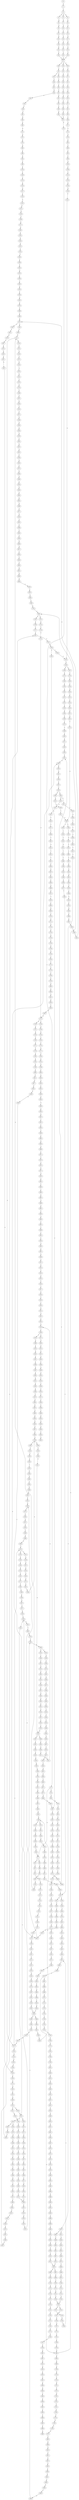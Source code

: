 strict digraph  {
	S0 -> S1 [ label = T ];
	S1 -> S2 [ label = C ];
	S2 -> S3 [ label = A ];
	S2 -> S4 [ label = G ];
	S2 -> S5 [ label = C ];
	S3 -> S6 [ label = A ];
	S4 -> S7 [ label = A ];
	S5 -> S8 [ label = A ];
	S6 -> S9 [ label = G ];
	S7 -> S10 [ label = G ];
	S8 -> S11 [ label = G ];
	S9 -> S12 [ label = C ];
	S10 -> S13 [ label = C ];
	S11 -> S14 [ label = C ];
	S12 -> S15 [ label = G ];
	S13 -> S16 [ label = G ];
	S14 -> S17 [ label = G ];
	S15 -> S18 [ label = A ];
	S16 -> S19 [ label = A ];
	S17 -> S20 [ label = A ];
	S18 -> S21 [ label = G ];
	S19 -> S22 [ label = G ];
	S20 -> S23 [ label = G ];
	S21 -> S24 [ label = T ];
	S22 -> S25 [ label = T ];
	S23 -> S26 [ label = T ];
	S24 -> S27 [ label = C ];
	S25 -> S27 [ label = C ];
	S26 -> S27 [ label = C ];
	S27 -> S28 [ label = C ];
	S27 -> S29 [ label = G ];
	S27 -> S30 [ label = T ];
	S28 -> S31 [ label = C ];
	S29 -> S32 [ label = A ];
	S30 -> S33 [ label = C ];
	S31 -> S34 [ label = T ];
	S31 -> S35 [ label = G ];
	S32 -> S36 [ label = A ];
	S33 -> S37 [ label = G ];
	S34 -> S38 [ label = C ];
	S35 -> S39 [ label = C ];
	S36 -> S40 [ label = C ];
	S37 -> S41 [ label = T ];
	S38 -> S42 [ label = C ];
	S39 -> S43 [ label = C ];
	S40 -> S44 [ label = C ];
	S41 -> S45 [ label = C ];
	S42 -> S46 [ label = G ];
	S43 -> S47 [ label = T ];
	S44 -> S48 [ label = T ];
	S45 -> S49 [ label = T ];
	S46 -> S50 [ label = G ];
	S47 -> S51 [ label = G ];
	S48 -> S52 [ label = G ];
	S49 -> S53 [ label = G ];
	S50 -> S54 [ label = T ];
	S51 -> S55 [ label = T ];
	S52 -> S56 [ label = T ];
	S53 -> S57 [ label = T ];
	S54 -> S58 [ label = C ];
	S55 -> S59 [ label = C ];
	S56 -> S60 [ label = C ];
	S57 -> S61 [ label = T ];
	S58 -> S62 [ label = T ];
	S59 -> S63 [ label = G ];
	S60 -> S64 [ label = G ];
	S61 -> S65 [ label = C ];
	S62 -> S66 [ label = G ];
	S63 -> S67 [ label = C ];
	S64 -> S67 [ label = C ];
	S65 -> S68 [ label = C ];
	S66 -> S69 [ label = G ];
	S67 -> S70 [ label = G ];
	S68 -> S71 [ label = G ];
	S69 -> S72 [ label = A ];
	S70 -> S73 [ label = C ];
	S71 -> S74 [ label = T ];
	S72 -> S75 [ label = G ];
	S73 -> S76 [ label = G ];
	S73 -> S77 [ label = A ];
	S74 -> S78 [ label = G ];
	S75 -> S79 [ label = G ];
	S76 -> S80 [ label = A ];
	S77 -> S81 [ label = G ];
	S77 -> S82 [ label = A ];
	S78 -> S83 [ label = G ];
	S79 -> S84 [ label = G ];
	S80 -> S85 [ label = G ];
	S81 -> S86 [ label = C ];
	S82 -> S87 [ label = C ];
	S83 -> S88 [ label = C ];
	S84 -> S89 [ label = T ];
	S85 -> S90 [ label = C ];
	S86 -> S91 [ label = C ];
	S87 -> S92 [ label = C ];
	S88 -> S93 [ label = C ];
	S89 -> S94 [ label = G ];
	S90 -> S95 [ label = A ];
	S91 -> S96 [ label = G ];
	S92 -> S97 [ label = C ];
	S93 -> S98 [ label = C ];
	S94 -> S99 [ label = T ];
	S95 -> S100 [ label = G ];
	S96 -> S101 [ label = G ];
	S97 -> S102 [ label = G ];
	S98 -> S103 [ label = G ];
	S99 -> S104 [ label = T ];
	S100 -> S105 [ label = T ];
	S101 -> S106 [ label = T ];
	S102 -> S107 [ label = T ];
	S103 -> S108 [ label = T ];
	S104 -> S109 [ label = C ];
	S105 -> S110 [ label = G ];
	S106 -> S111 [ label = G ];
	S107 -> S112 [ label = A ];
	S108 -> S113 [ label = C ];
	S109 -> S114 [ label = C ];
	S110 -> S115 [ label = C ];
	S111 -> S116 [ label = A ];
	S111 -> S117 [ label = G ];
	S112 -> S118 [ label = C ];
	S113 -> S119 [ label = C ];
	S114 -> S120 [ label = A ];
	S115 -> S121 [ label = A ];
	S116 -> S122 [ label = C ];
	S117 -> S123 [ label = T ];
	S117 -> S124 [ label = A ];
	S118 -> S125 [ label = A ];
	S119 -> S126 [ label = A ];
	S120 -> S127 [ label = G ];
	S121 -> S128 [ label = A ];
	S122 -> S129 [ label = G ];
	S123 -> S130 [ label = G ];
	S123 -> S131 [ label = T ];
	S124 -> S132 [ label = A ];
	S125 -> S133 [ label = G ];
	S126 -> S134 [ label = G ];
	S127 -> S135 [ label = C ];
	S128 -> S136 [ label = C ];
	S129 -> S137 [ label = T ];
	S130 -> S138 [ label = G ];
	S131 -> S139 [ label = A ];
	S132 -> S140 [ label = G ];
	S133 -> S141 [ label = C ];
	S134 -> S142 [ label = T ];
	S135 -> S143 [ label = A ];
	S136 -> S144 [ label = A ];
	S137 -> S145 [ label = G ];
	S138 -> S146 [ label = A ];
	S139 -> S147 [ label = G ];
	S140 -> S148 [ label = A ];
	S141 -> S149 [ label = A ];
	S142 -> S150 [ label = A ];
	S143 -> S151 [ label = G ];
	S144 -> S152 [ label = G ];
	S145 -> S153 [ label = G ];
	S146 -> S154 [ label = A ];
	S147 -> S155 [ label = A ];
	S148 -> S156 [ label = A ];
	S149 -> S157 [ label = G ];
	S150 -> S158 [ label = G ];
	S151 -> S159 [ label = A ];
	S152 -> S160 [ label = C ];
	S153 -> S161 [ label = G ];
	S154 -> S162 [ label = C ];
	S155 -> S163 [ label = A ];
	S156 -> S164 [ label = C ];
	S157 -> S165 [ label = G ];
	S158 -> S166 [ label = G ];
	S158 -> S167 [ label = C ];
	S159 -> S168 [ label = T ];
	S160 -> S169 [ label = T ];
	S161 -> S170 [ label = T ];
	S162 -> S171 [ label = C ];
	S163 -> S172 [ label = G ];
	S164 -> S173 [ label = G ];
	S165 -> S174 [ label = T ];
	S166 -> S175 [ label = G ];
	S167 -> S176 [ label = T ];
	S168 -> S177 [ label = A ];
	S169 -> S178 [ label = A ];
	S170 -> S179 [ label = A ];
	S171 -> S180 [ label = T ];
	S172 -> S181 [ label = G ];
	S173 -> S182 [ label = G ];
	S174 -> S183 [ label = G ];
	S175 -> S184 [ label = T ];
	S176 -> S185 [ label = C ];
	S177 -> S186 [ label = A ];
	S178 -> S187 [ label = C ];
	S179 -> S188 [ label = C ];
	S180 -> S189 [ label = C ];
	S181 -> S190 [ label = G ];
	S182 -> S191 [ label = C ];
	S183 -> S192 [ label = C ];
	S184 -> S193 [ label = C ];
	S185 -> S194 [ label = C ];
	S186 -> S195 [ label = A ];
	S187 -> S196 [ label = G ];
	S188 -> S197 [ label = T ];
	S189 -> S198 [ label = G ];
	S190 -> S199 [ label = G ];
	S191 -> S200 [ label = A ];
	S192 -> S201 [ label = A ];
	S193 -> S202 [ label = A ];
	S194 -> S203 [ label = A ];
	S195 -> S204 [ label = A ];
	S196 -> S205 [ label = A ];
	S197 -> S206 [ label = A ];
	S198 -> S207 [ label = G ];
	S199 -> S208 [ label = T ];
	S199 -> S209 [ label = G ];
	S200 -> S210 [ label = C ];
	S201 -> S211 [ label = C ];
	S202 -> S212 [ label = C ];
	S203 -> S213 [ label = C ];
	S204 -> S214 [ label = A ];
	S205 -> S215 [ label = G ];
	S206 -> S216 [ label = T ];
	S207 -> S217 [ label = C ];
	S208 -> S218 [ label = C ];
	S209 -> S219 [ label = T ];
	S210 -> S220 [ label = C ];
	S210 -> S221 [ label = T ];
	S211 -> S222 [ label = G ];
	S212 -> S223 [ label = T ];
	S213 -> S224 [ label = C ];
	S214 -> S225 [ label = C ];
	S215 -> S226 [ label = A ];
	S216 -> S227 [ label = T ];
	S217 -> S228 [ label = A ];
	S218 -> S229 [ label = T ];
	S219 -> S230 [ label = C ];
	S220 -> S231 [ label = G ];
	S221 -> S232 [ label = G ];
	S222 -> S233 [ label = C ];
	S223 -> S234 [ label = C ];
	S224 -> S235 [ label = G ];
	S225 -> S236 [ label = T ];
	S226 -> S237 [ label = A ];
	S227 -> S238 [ label = G ];
	S228 -> S239 [ label = C ];
	S229 -> S240 [ label = C ];
	S230 -> S241 [ label = C ];
	S231 -> S242 [ label = A ];
	S231 -> S243 [ label = G ];
	S232 -> S244 [ label = G ];
	S233 -> S245 [ label = G ];
	S234 -> S246 [ label = G ];
	S235 -> S247 [ label = G ];
	S236 -> S248 [ label = T ];
	S237 -> S249 [ label = C ];
	S238 -> S250 [ label = G ];
	S239 -> S251 [ label = G ];
	S239 -> S252 [ label = C ];
	S240 -> S253 [ label = T ];
	S241 -> S254 [ label = G ];
	S242 -> S255 [ label = G ];
	S242 -> S256 [ label = A ];
	S243 -> S257 [ label = G ];
	S244 -> S258 [ label = G ];
	S245 -> S259 [ label = G ];
	S246 -> S260 [ label = C ];
	S247 -> S261 [ label = A ];
	S248 -> S262 [ label = T ];
	S249 -> S263 [ label = T ];
	S250 -> S264 [ label = A ];
	S251 -> S265 [ label = C ];
	S252 -> S231 [ label = G ];
	S253 -> S266 [ label = C ];
	S254 -> S267 [ label = C ];
	S254 -> S268 [ label = T ];
	S255 -> S269 [ label = T ];
	S256 -> S270 [ label = T ];
	S257 -> S271 [ label = A ];
	S258 -> S272 [ label = A ];
	S259 -> S273 [ label = T ];
	S260 -> S274 [ label = T ];
	S261 -> S275 [ label = C ];
	S262 -> S276 [ label = G ];
	S263 -> S277 [ label = G ];
	S264 -> S278 [ label = A ];
	S265 -> S279 [ label = G ];
	S266 -> S280 [ label = G ];
	S267 -> S281 [ label = C ];
	S268 -> S282 [ label = C ];
	S269 -> S283 [ label = C ];
	S270 -> S284 [ label = G ];
	S271 -> S285 [ label = A ];
	S272 -> S286 [ label = A ];
	S273 -> S287 [ label = G ];
	S274 -> S288 [ label = T ];
	S275 -> S289 [ label = G ];
	S276 -> S290 [ label = C ];
	S277 -> S291 [ label = G ];
	S278 -> S292 [ label = C ];
	S279 -> S293 [ label = C ];
	S280 -> S294 [ label = T ];
	S281 -> S295 [ label = G ];
	S282 -> S296 [ label = G ];
	S283 -> S297 [ label = C ];
	S284 -> S298 [ label = T ];
	S285 -> S299 [ label = T ];
	S286 -> S300 [ label = C ];
	S287 -> S301 [ label = C ];
	S288 -> S302 [ label = C ];
	S289 -> S303 [ label = C ];
	S289 -> S304 [ label = T ];
	S290 -> S305 [ label = C ];
	S291 -> S306 [ label = C ];
	S292 -> S307 [ label = G ];
	S293 -> S308 [ label = G ];
	S294 -> S309 [ label = G ];
	S295 -> S310 [ label = G ];
	S296 -> S311 [ label = G ];
	S297 -> S312 [ label = A ];
	S298 -> S313 [ label = A ];
	S299 -> S314 [ label = T ];
	S300 -> S315 [ label = T ];
	S301 -> S316 [ label = C ];
	S302 -> S317 [ label = A ];
	S303 -> S318 [ label = C ];
	S304 -> S319 [ label = C ];
	S305 -> S320 [ label = G ];
	S306 -> S321 [ label = G ];
	S307 -> S322 [ label = G ];
	S308 -> S323 [ label = C ];
	S308 -> S324 [ label = G ];
	S309 -> S325 [ label = G ];
	S310 -> S326 [ label = A ];
	S311 -> S327 [ label = A ];
	S312 -> S328 [ label = G ];
	S313 -> S329 [ label = G ];
	S314 -> S330 [ label = G ];
	S315 -> S331 [ label = G ];
	S316 -> S332 [ label = G ];
	S317 -> S333 [ label = T ];
	S318 -> S334 [ label = C ];
	S319 -> S335 [ label = G ];
	S320 -> S336 [ label = T ];
	S321 -> S337 [ label = C ];
	S322 -> S338 [ label = T ];
	S323 -> S339 [ label = G ];
	S324 -> S340 [ label = C ];
	S325 -> S341 [ label = T ];
	S326 -> S342 [ label = A ];
	S327 -> S343 [ label = A ];
	S328 -> S344 [ label = T ];
	S328 -> S345 [ label = C ];
	S329 -> S346 [ label = T ];
	S330 -> S347 [ label = A ];
	S331 -> S348 [ label = G ];
	S332 -> S349 [ label = C ];
	S333 -> S350 [ label = C ];
	S334 -> S351 [ label = A ];
	S335 -> S352 [ label = T ];
	S336 -> S353 [ label = A ];
	S337 -> S354 [ label = A ];
	S338 -> S355 [ label = A ];
	S339 -> S356 [ label = T ];
	S340 -> S357 [ label = T ];
	S341 -> S358 [ label = A ];
	S342 -> S359 [ label = C ];
	S343 -> S360 [ label = C ];
	S344 -> S150 [ label = A ];
	S345 -> S361 [ label = T ];
	S346 -> S362 [ label = T ];
	S347 -> S363 [ label = A ];
	S348 -> S364 [ label = A ];
	S349 -> S365 [ label = C ];
	S349 -> S366 [ label = A ];
	S350 -> S367 [ label = C ];
	S351 -> S368 [ label = T ];
	S352 -> S369 [ label = G ];
	S353 -> S370 [ label = G ];
	S354 -> S371 [ label = G ];
	S355 -> S372 [ label = C ];
	S356 -> S373 [ label = C ];
	S357 -> S374 [ label = G ];
	S358 -> S375 [ label = C ];
	S359 -> S376 [ label = T ];
	S360 -> S377 [ label = A ];
	S360 -> S378 [ label = T ];
	S361 -> S379 [ label = T ];
	S362 -> S380 [ label = T ];
	S363 -> S381 [ label = C ];
	S364 -> S382 [ label = C ];
	S365 -> S383 [ label = G ];
	S366 -> S384 [ label = A ];
	S367 -> S385 [ label = A ];
	S368 -> S386 [ label = C ];
	S369 -> S387 [ label = A ];
	S370 -> S388 [ label = C ];
	S371 -> S389 [ label = C ];
	S372 -> S390 [ label = G ];
	S373 -> S391 [ label = G ];
	S374 -> S392 [ label = G ];
	S375 -> S393 [ label = C ];
	S376 -> S394 [ label = G ];
	S377 -> S395 [ label = G ];
	S378 -> S396 [ label = A ];
	S379 -> S397 [ label = C ];
	S380 -> S398 [ label = C ];
	S381 -> S399 [ label = C ];
	S382 -> S400 [ label = C ];
	S383 -> S401 [ label = G ];
	S384 -> S402 [ label = C ];
	S385 -> S403 [ label = G ];
	S386 -> S404 [ label = G ];
	S387 -> S405 [ label = C ];
	S388 -> S406 [ label = C ];
	S389 -> S407 [ label = G ];
	S390 -> S408 [ label = A ];
	S391 -> S409 [ label = A ];
	S392 -> S410 [ label = A ];
	S393 -> S411 [ label = G ];
	S394 -> S412 [ label = C ];
	S395 -> S413 [ label = G ];
	S396 -> S414 [ label = C ];
	S397 -> S415 [ label = A ];
	S398 -> S416 [ label = A ];
	S399 -> S417 [ label = C ];
	S400 -> S418 [ label = C ];
	S401 -> S419 [ label = T ];
	S402 -> S420 [ label = C ];
	S403 -> S421 [ label = A ];
	S404 -> S422 [ label = T ];
	S405 -> S423 [ label = C ];
	S406 -> S424 [ label = G ];
	S407 -> S425 [ label = G ];
	S408 -> S426 [ label = A ];
	S409 -> S427 [ label = C ];
	S410 -> S428 [ label = A ];
	S411 -> S429 [ label = G ];
	S412 -> S430 [ label = A ];
	S413 -> S431 [ label = A ];
	S414 -> S432 [ label = A ];
	S415 -> S433 [ label = C ];
	S416 -> S434 [ label = C ];
	S417 -> S435 [ label = G ];
	S418 -> S436 [ label = G ];
	S419 -> S437 [ label = G ];
	S420 -> S438 [ label = A ];
	S421 -> S439 [ label = A ];
	S422 -> S440 [ label = C ];
	S423 -> S441 [ label = G ];
	S424 -> S442 [ label = G ];
	S424 -> S443 [ label = C ];
	S425 -> S444 [ label = G ];
	S426 -> S445 [ label = G ];
	S427 -> S446 [ label = G ];
	S428 -> S447 [ label = T ];
	S429 -> S448 [ label = T ];
	S430 -> S449 [ label = A ];
	S431 -> S450 [ label = A ];
	S432 -> S451 [ label = A ];
	S433 -> S452 [ label = G ];
	S434 -> S453 [ label = T ];
	S435 -> S454 [ label = T ];
	S436 -> S455 [ label = T ];
	S437 -> S117 [ label = G ];
	S438 -> S456 [ label = G ];
	S439 -> S457 [ label = C ];
	S440 -> S458 [ label = C ];
	S441 -> S459 [ label = G ];
	S442 -> S460 [ label = T ];
	S443 -> S461 [ label = T ];
	S444 -> S462 [ label = T ];
	S445 -> S463 [ label = A ];
	S446 -> S464 [ label = C ];
	S447 -> S465 [ label = G ];
	S448 -> S466 [ label = G ];
	S449 -> S467 [ label = C ];
	S450 -> S468 [ label = T ];
	S451 -> S469 [ label = C ];
	S452 -> S470 [ label = C ];
	S453 -> S471 [ label = C ];
	S454 -> S472 [ label = C ];
	S455 -> S473 [ label = C ];
	S456 -> S474 [ label = A ];
	S456 -> S475 [ label = T ];
	S457 -> S476 [ label = C ];
	S458 -> S477 [ label = T ];
	S459 -> S478 [ label = T ];
	S460 -> S111 [ label = G ];
	S461 -> S479 [ label = G ];
	S462 -> S480 [ label = G ];
	S463 -> S481 [ label = A ];
	S464 -> S482 [ label = G ];
	S465 -> S483 [ label = G ];
	S466 -> S484 [ label = G ];
	S467 -> S485 [ label = C ];
	S468 -> S486 [ label = A ];
	S469 -> S487 [ label = G ];
	S470 -> S488 [ label = C ];
	S471 -> S489 [ label = C ];
	S472 -> S490 [ label = T ];
	S473 -> S490 [ label = T ];
	S474 -> S491 [ label = A ];
	S475 -> S492 [ label = C ];
	S476 -> S493 [ label = A ];
	S476 -> S494 [ label = G ];
	S477 -> S495 [ label = C ];
	S478 -> S496 [ label = C ];
	S479 -> S497 [ label = G ];
	S480 -> S498 [ label = C ];
	S481 -> S499 [ label = G ];
	S482 -> S500 [ label = C ];
	S483 -> S501 [ label = G ];
	S484 -> S123 [ label = T ];
	S485 -> S502 [ label = A ];
	S486 -> S503 [ label = G ];
	S487 -> S504 [ label = A ];
	S488 -> S505 [ label = C ];
	S489 -> S506 [ label = T ];
	S490 -> S507 [ label = C ];
	S491 -> S508 [ label = C ];
	S492 -> S509 [ label = G ];
	S493 -> S510 [ label = G ];
	S493 -> S511 [ label = C ];
	S494 -> S512 [ label = G ];
	S495 -> S513 [ label = T ];
	S496 -> S514 [ label = G ];
	S497 -> S515 [ label = A ];
	S498 -> S516 [ label = C ];
	S499 -> S517 [ label = T ];
	S500 -> S518 [ label = C ];
	S501 -> S519 [ label = G ];
	S502 -> S456 [ label = G ];
	S503 -> S520 [ label = T ];
	S504 -> S521 [ label = A ];
	S505 -> S522 [ label = T ];
	S506 -> S523 [ label = T ];
	S507 -> S524 [ label = G ];
	S508 -> S525 [ label = A ];
	S509 -> S526 [ label = C ];
	S510 -> S527 [ label = A ];
	S511 -> S528 [ label = C ];
	S512 -> S529 [ label = A ];
	S513 -> S530 [ label = T ];
	S513 -> S531 [ label = G ];
	S514 -> S532 [ label = C ];
	S515 -> S533 [ label = A ];
	S516 -> S534 [ label = G ];
	S517 -> S535 [ label = G ];
	S518 -> S536 [ label = T ];
	S519 -> S537 [ label = T ];
	S520 -> S538 [ label = C ];
	S521 -> S539 [ label = A ];
	S522 -> S540 [ label = T ];
	S523 -> S541 [ label = T ];
	S524 -> S542 [ label = G ];
	S525 -> S543 [ label = G ];
	S526 -> S544 [ label = G ];
	S527 -> S545 [ label = C ];
	S528 -> S546 [ label = A ];
	S529 -> S547 [ label = C ];
	S530 -> S548 [ label = C ];
	S531 -> S549 [ label = T ];
	S532 -> S550 [ label = G ];
	S533 -> S551 [ label = G ];
	S534 -> S349 [ label = C ];
	S535 -> S552 [ label = T ];
	S536 -> S553 [ label = C ];
	S537 -> S554 [ label = C ];
	S538 -> S555 [ label = T ];
	S539 -> S556 [ label = A ];
	S540 -> S557 [ label = C ];
	S541 -> S558 [ label = C ];
	S542 -> S559 [ label = C ];
	S543 -> S560 [ label = C ];
	S544 -> S561 [ label = C ];
	S545 -> S562 [ label = T ];
	S546 -> S563 [ label = C ];
	S547 -> S289 [ label = G ];
	S548 -> S564 [ label = T ];
	S549 -> S565 [ label = C ];
	S550 -> S566 [ label = T ];
	S551 -> S567 [ label = A ];
	S552 -> S568 [ label = C ];
	S553 -> S569 [ label = G ];
	S554 -> S570 [ label = C ];
	S555 -> S571 [ label = C ];
	S556 -> S572 [ label = C ];
	S557 -> S573 [ label = A ];
	S558 -> S574 [ label = A ];
	S559 -> S575 [ label = A ];
	S560 -> S576 [ label = C ];
	S561 -> S77 [ label = A ];
	S562 -> S577 [ label = C ];
	S563 -> S578 [ label = C ];
	S564 -> S579 [ label = C ];
	S565 -> S580 [ label = G ];
	S566 -> S581 [ label = A ];
	S567 -> S156 [ label = A ];
	S568 -> S582 [ label = C ];
	S569 -> S583 [ label = G ];
	S570 -> S254 [ label = G ];
	S571 -> S584 [ label = T ];
	S572 -> S585 [ label = A ];
	S573 -> S586 [ label = T ];
	S574 -> S587 [ label = T ];
	S575 -> S239 [ label = C ];
	S576 -> S588 [ label = G ];
	S577 -> S589 [ label = C ];
	S578 -> S590 [ label = C ];
	S579 -> S591 [ label = G ];
	S580 -> S592 [ label = T ];
	S581 -> S593 [ label = G ];
	S582 -> S594 [ label = T ];
	S583 -> S595 [ label = G ];
	S584 -> S596 [ label = C ];
	S585 -> S597 [ label = G ];
	S586 -> S598 [ label = C ];
	S587 -> S599 [ label = C ];
	S588 -> S600 [ label = T ];
	S589 -> S601 [ label = C ];
	S590 -> S602 [ label = C ];
	S591 -> S603 [ label = G ];
	S592 -> S604 [ label = G ];
	S593 -> S605 [ label = C ];
	S594 -> S606 [ label = G ];
	S595 -> S607 [ label = C ];
	S596 -> S608 [ label = T ];
	S597 -> S609 [ label = A ];
	S598 -> S367 [ label = C ];
	S599 -> S610 [ label = C ];
	S600 -> S611 [ label = C ];
	S601 -> S612 [ label = A ];
	S602 -> S613 [ label = T ];
	S603 -> S614 [ label = A ];
	S604 -> S615 [ label = G ];
	S605 -> S616 [ label = C ];
	S606 -> S617 [ label = G ];
	S607 -> S618 [ label = T ];
	S608 -> S619 [ label = G ];
	S609 -> S620 [ label = A ];
	S610 -> S385 [ label = A ];
	S611 -> S621 [ label = C ];
	S612 -> S622 [ label = T ];
	S613 -> S623 [ label = T ];
	S614 -> S624 [ label = G ];
	S615 -> S625 [ label = T ];
	S616 -> S424 [ label = G ];
	S617 -> S626 [ label = C ];
	S618 -> S627 [ label = C ];
	S619 -> S628 [ label = A ];
	S620 -> S629 [ label = G ];
	S621 -> S630 [ label = T ];
	S622 -> S631 [ label = C ];
	S623 -> S632 [ label = C ];
	S624 -> S633 [ label = A ];
	S625 -> S358 [ label = A ];
	S626 -> S634 [ label = C ];
	S627 -> S635 [ label = A ];
	S628 -> S636 [ label = G ];
	S629 -> S637 [ label = G ];
	S630 -> S638 [ label = C ];
	S631 -> S639 [ label = T ];
	S632 -> S640 [ label = C ];
	S632 -> S641 [ label = G ];
	S633 -> S642 [ label = G ];
	S634 -> S643 [ label = T ];
	S635 -> S644 [ label = C ];
	S636 -> S645 [ label = T ];
	S637 -> S646 [ label = G ];
	S638 -> S513 [ label = T ];
	S639 -> S647 [ label = G ];
	S640 -> S648 [ label = T ];
	S641 -> S649 [ label = A ];
	S642 -> S650 [ label = G ];
	S643 -> S651 [ label = G ];
	S644 -> S652 [ label = G ];
	S645 -> S653 [ label = A ];
	S646 -> S199 [ label = G ];
	S647 -> S654 [ label = C ];
	S648 -> S655 [ label = G ];
	S649 -> S656 [ label = T ];
	S650 -> S657 [ label = T ];
	S651 -> S658 [ label = G ];
	S652 -> S659 [ label = T ];
	S654 -> S660 [ label = C ];
	S655 -> S661 [ label = T ];
	S656 -> S662 [ label = C ];
	S657 -> S663 [ label = C ];
	S658 -> S664 [ label = G ];
	S659 -> S665 [ label = C ];
	S660 -> S666 [ label = A ];
	S661 -> S667 [ label = C ];
	S662 -> S668 [ label = G ];
	S663 -> S669 [ label = C ];
	S664 -> S670 [ label = T ];
	S665 -> S671 [ label = C ];
	S666 -> S672 [ label = G ];
	S667 -> S673 [ label = C ];
	S668 -> S674 [ label = T ];
	S669 -> S675 [ label = C ];
	S670 -> S676 [ label = C ];
	S671 -> S677 [ label = A ];
	S672 -> S678 [ label = T ];
	S673 -> S679 [ label = T ];
	S674 -> S680 [ label = T ];
	S675 -> S681 [ label = A ];
	S675 -> S682 [ label = G ];
	S676 -> S683 [ label = C ];
	S677 -> S684 [ label = G ];
	S678 -> S685 [ label = C ];
	S679 -> S686 [ label = A ];
	S679 -> S687 [ label = T ];
	S680 -> S688 [ label = T ];
	S681 -> S689 [ label = G ];
	S682 -> S690 [ label = G ];
	S682 -> S691 [ label = A ];
	S683 -> S692 [ label = C ];
	S684 -> S693 [ label = C ];
	S685 -> S694 [ label = G ];
	S686 -> S695 [ label = C ];
	S687 -> S696 [ label = G ];
	S688 -> S697 [ label = G ];
	S689 -> S698 [ label = A ];
	S690 -> S699 [ label = A ];
	S691 -> S700 [ label = G ];
	S691 -> S701 [ label = A ];
	S692 -> S702 [ label = G ];
	S693 -> S361 [ label = T ];
	S694 -> S703 [ label = T ];
	S695 -> S704 [ label = T ];
	S696 -> S705 [ label = T ];
	S697 -> S706 [ label = T ];
	S698 -> S707 [ label = G ];
	S699 -> S708 [ label = G ];
	S700 -> S709 [ label = T ];
	S701 -> S710 [ label = G ];
	S702 -> S691 [ label = A ];
	S703 -> S711 [ label = A ];
	S704 -> S712 [ label = A ];
	S705 -> S713 [ label = A ];
	S706 -> S714 [ label = A ];
	S707 -> S715 [ label = C ];
	S708 -> S716 [ label = G ];
	S709 -> S717 [ label = C ];
	S710 -> S718 [ label = T ];
	S711 -> S719 [ label = A ];
	S712 -> S720 [ label = C ];
	S713 -> S721 [ label = G ];
	S714 -> S722 [ label = G ];
	S715 -> S723 [ label = C ];
	S716 -> S724 [ label = C ];
	S717 -> S297 [ label = C ];
	S718 -> S725 [ label = C ];
	S719 -> S726 [ label = G ];
	S720 -> S727 [ label = C ];
	S721 -> S728 [ label = G ];
	S722 -> S729 [ label = G ];
	S723 -> S730 [ label = A ];
	S724 -> S731 [ label = G ];
	S725 -> S732 [ label = G ];
	S726 -> S733 [ label = A ];
	S727 -> S734 [ label = A ];
	S728 -> S735 [ label = A ];
	S729 -> S735 [ label = A ];
	S730 -> S736 [ label = C ];
	S731 -> S737 [ label = T ];
	S732 -> S738 [ label = C ];
	S732 -> S739 [ label = A ];
	S733 -> S740 [ label = C ];
	S734 -> S741 [ label = G ];
	S735 -> S742 [ label = G ];
	S735 -> S743 [ label = A ];
	S736 -> S744 [ label = G ];
	S737 -> S745 [ label = G ];
	S738 -> S746 [ label = G ];
	S739 -> S747 [ label = G ];
	S740 -> S748 [ label = G ];
	S741 -> S749 [ label = G ];
	S742 -> S750 [ label = A ];
	S743 -> S751 [ label = A ];
	S744 -> S752 [ label = G ];
	S745 -> S753 [ label = G ];
	S746 -> S754 [ label = G ];
	S747 -> S755 [ label = G ];
	S748 -> S756 [ label = G ];
	S749 -> S757 [ label = A ];
	S750 -> S758 [ label = G ];
	S751 -> S759 [ label = G ];
	S752 -> S760 [ label = T ];
	S753 -> S761 [ label = T ];
	S754 -> S762 [ label = C ];
	S755 -> S763 [ label = T ];
	S756 -> S764 [ label = C ];
	S757 -> S765 [ label = G ];
	S758 -> S766 [ label = G ];
	S759 -> S767 [ label = G ];
	S760 -> S768 [ label = T ];
	S761 -> S769 [ label = A ];
	S762 -> S770 [ label = T ];
	S763 -> S771 [ label = A ];
	S764 -> S772 [ label = T ];
	S765 -> S773 [ label = A ];
	S766 -> S657 [ label = T ];
	S767 -> S774 [ label = T ];
	S768 -> S775 [ label = A ];
	S769 -> S776 [ label = T ];
	S770 -> S777 [ label = A ];
	S771 -> S778 [ label = T ];
	S772 -> S779 [ label = C ];
	S773 -> S780 [ label = G ];
	S774 -> S781 [ label = C ];
	S775 -> S782 [ label = C ];
	S776 -> S783 [ label = G ];
	S777 -> S784 [ label = T ];
	S778 -> S785 [ label = A ];
	S779 -> S786 [ label = T ];
	S780 -> S787 [ label = T ];
	S781 -> S788 [ label = C ];
	S782 -> S789 [ label = T ];
	S783 -> S790 [ label = A ];
	S784 -> S791 [ label = A ];
	S785 -> S792 [ label = A ];
	S786 -> S793 [ label = C ];
	S787 -> S794 [ label = C ];
	S788 -> S795 [ label = C ];
	S789 -> S796 [ label = G ];
	S790 -> S797 [ label = G ];
	S791 -> S798 [ label = G ];
	S792 -> S799 [ label = G ];
	S793 -> S800 [ label = G ];
	S794 -> S801 [ label = A ];
	S795 -> S682 [ label = G ];
	S796 -> S802 [ label = C ];
	S797 -> S803 [ label = C ];
	S798 -> S804 [ label = T ];
	S799 -> S805 [ label = T ];
	S800 -> S806 [ label = A ];
	S801 -> S807 [ label = G ];
	S802 -> S808 [ label = A ];
	S803 -> S809 [ label = G ];
	S804 -> S810 [ label = A ];
	S805 -> S811 [ label = C ];
	S806 -> S812 [ label = A ];
	S807 -> S813 [ label = G ];
	S808 -> S814 [ label = G ];
	S809 -> S815 [ label = G ];
	S810 -> S816 [ label = G ];
	S811 -> S817 [ label = G ];
	S812 -> S818 [ label = G ];
	S813 -> S819 [ label = A ];
	S814 -> S820 [ label = A ];
	S815 -> S821 [ label = T ];
	S816 -> S822 [ label = C ];
	S817 -> S823 [ label = T ];
	S818 -> S824 [ label = T ];
	S819 -> S825 [ label = C ];
	S820 -> S826 [ label = C ];
	S821 -> S827 [ label = C ];
	S822 -> S828 [ label = C ];
	S823 -> S829 [ label = G ];
	S824 -> S830 [ label = C ];
	S825 -> S831 [ label = C ];
	S826 -> S832 [ label = G ];
	S827 -> S833 [ label = G ];
	S828 -> S834 [ label = G ];
	S829 -> S835 [ label = G ];
	S830 -> S732 [ label = G ];
	S831 -> S836 [ label = A ];
	S832 -> S837 [ label = G ];
	S833 -> S838 [ label = C ];
	S834 -> S839 [ label = A ];
	S835 -> S625 [ label = T ];
	S836 -> S840 [ label = G ];
	S837 -> S841 [ label = A ];
	S838 -> S842 [ label = A ];
	S839 -> S843 [ label = A ];
	S840 -> S844 [ label = T ];
	S841 -> S845 [ label = C ];
	S842 -> S846 [ label = C ];
	S843 -> S847 [ label = A ];
	S844 -> S848 [ label = C ];
	S845 -> S849 [ label = A ];
	S846 -> S850 [ label = G ];
	S847 -> S851 [ label = C ];
	S848 -> S852 [ label = T ];
	S849 -> S853 [ label = C ];
	S850 -> S854 [ label = C ];
	S851 -> S855 [ label = C ];
	S852 -> S856 [ label = C ];
	S853 -> S857 [ label = A ];
	S854 -> S858 [ label = G ];
	S855 -> S859 [ label = C ];
	S856 -> S860 [ label = T ];
	S857 -> S861 [ label = C ];
	S858 -> S293 [ label = C ];
	S859 -> S862 [ label = C ];
	S860 -> S863 [ label = G ];
	S861 -> S864 [ label = C ];
	S862 -> S865 [ label = G ];
	S863 -> S866 [ label = T ];
	S864 -> S867 [ label = T ];
	S865 -> S868 [ label = A ];
	S866 -> S869 [ label = A ];
	S867 -> S870 [ label = C ];
	S868 -> S871 [ label = C ];
	S870 -> S872 [ label = T ];
	S871 -> S873 [ label = T ];
	S872 -> S874 [ label = A ];
	S873 -> S875 [ label = A ];
	S874 -> S876 [ label = G ];
	S875 -> S877 [ label = G ];
	S876 -> S878 [ label = A ];
	S877 -> S879 [ label = A ];
	S878 -> S880 [ label = A ];
	S879 -> S881 [ label = A ];
	S880 -> S882 [ label = C ];
	S881 -> S883 [ label = T ];
	S882 -> S884 [ label = G ];
	S883 -> S885 [ label = C ];
	S884 -> S886 [ label = A ];
	S885 -> S887 [ label = G ];
	S886 -> S888 [ label = G ];
	S887 -> S889 [ label = G ];
	S888 -> S890 [ label = G ];
	S889 -> S891 [ label = G ];
	S890 -> S892 [ label = T ];
	S891 -> S893 [ label = T ];
	S892 -> S894 [ label = G ];
	S893 -> S895 [ label = A ];
	S894 -> S896 [ label = T ];
	S895 -> S897 [ label = T ];
	S896 -> S898 [ label = C ];
	S897 -> S899 [ label = C ];
	S898 -> S900 [ label = C ];
	S899 -> S901 [ label = C ];
	S900 -> S902 [ label = C ];
	S901 -> S903 [ label = C ];
	S902 -> S904 [ label = T ];
	S903 -> S905 [ label = G ];
	S904 -> S906 [ label = G ];
	S905 -> S907 [ label = A ];
	S906 -> S908 [ label = T ];
	S907 -> S909 [ label = A ];
	S908 -> S910 [ label = C ];
	S909 -> S911 [ label = A ];
	S910 -> S912 [ label = C ];
	S911 -> S913 [ label = G ];
	S912 -> S679 [ label = T ];
	S913 -> S914 [ label = T ];
	S914 -> S915 [ label = G ];
	S915 -> S916 [ label = T ];
	S916 -> S917 [ label = C ];
	S917 -> S918 [ label = G ];
	S918 -> S919 [ label = T ];
	S919 -> S920 [ label = C ];
	S920 -> S921 [ label = G ];
	S921 -> S922 [ label = G ];
	S922 -> S923 [ label = A ];
	S923 -> S343 [ label = A ];
}
